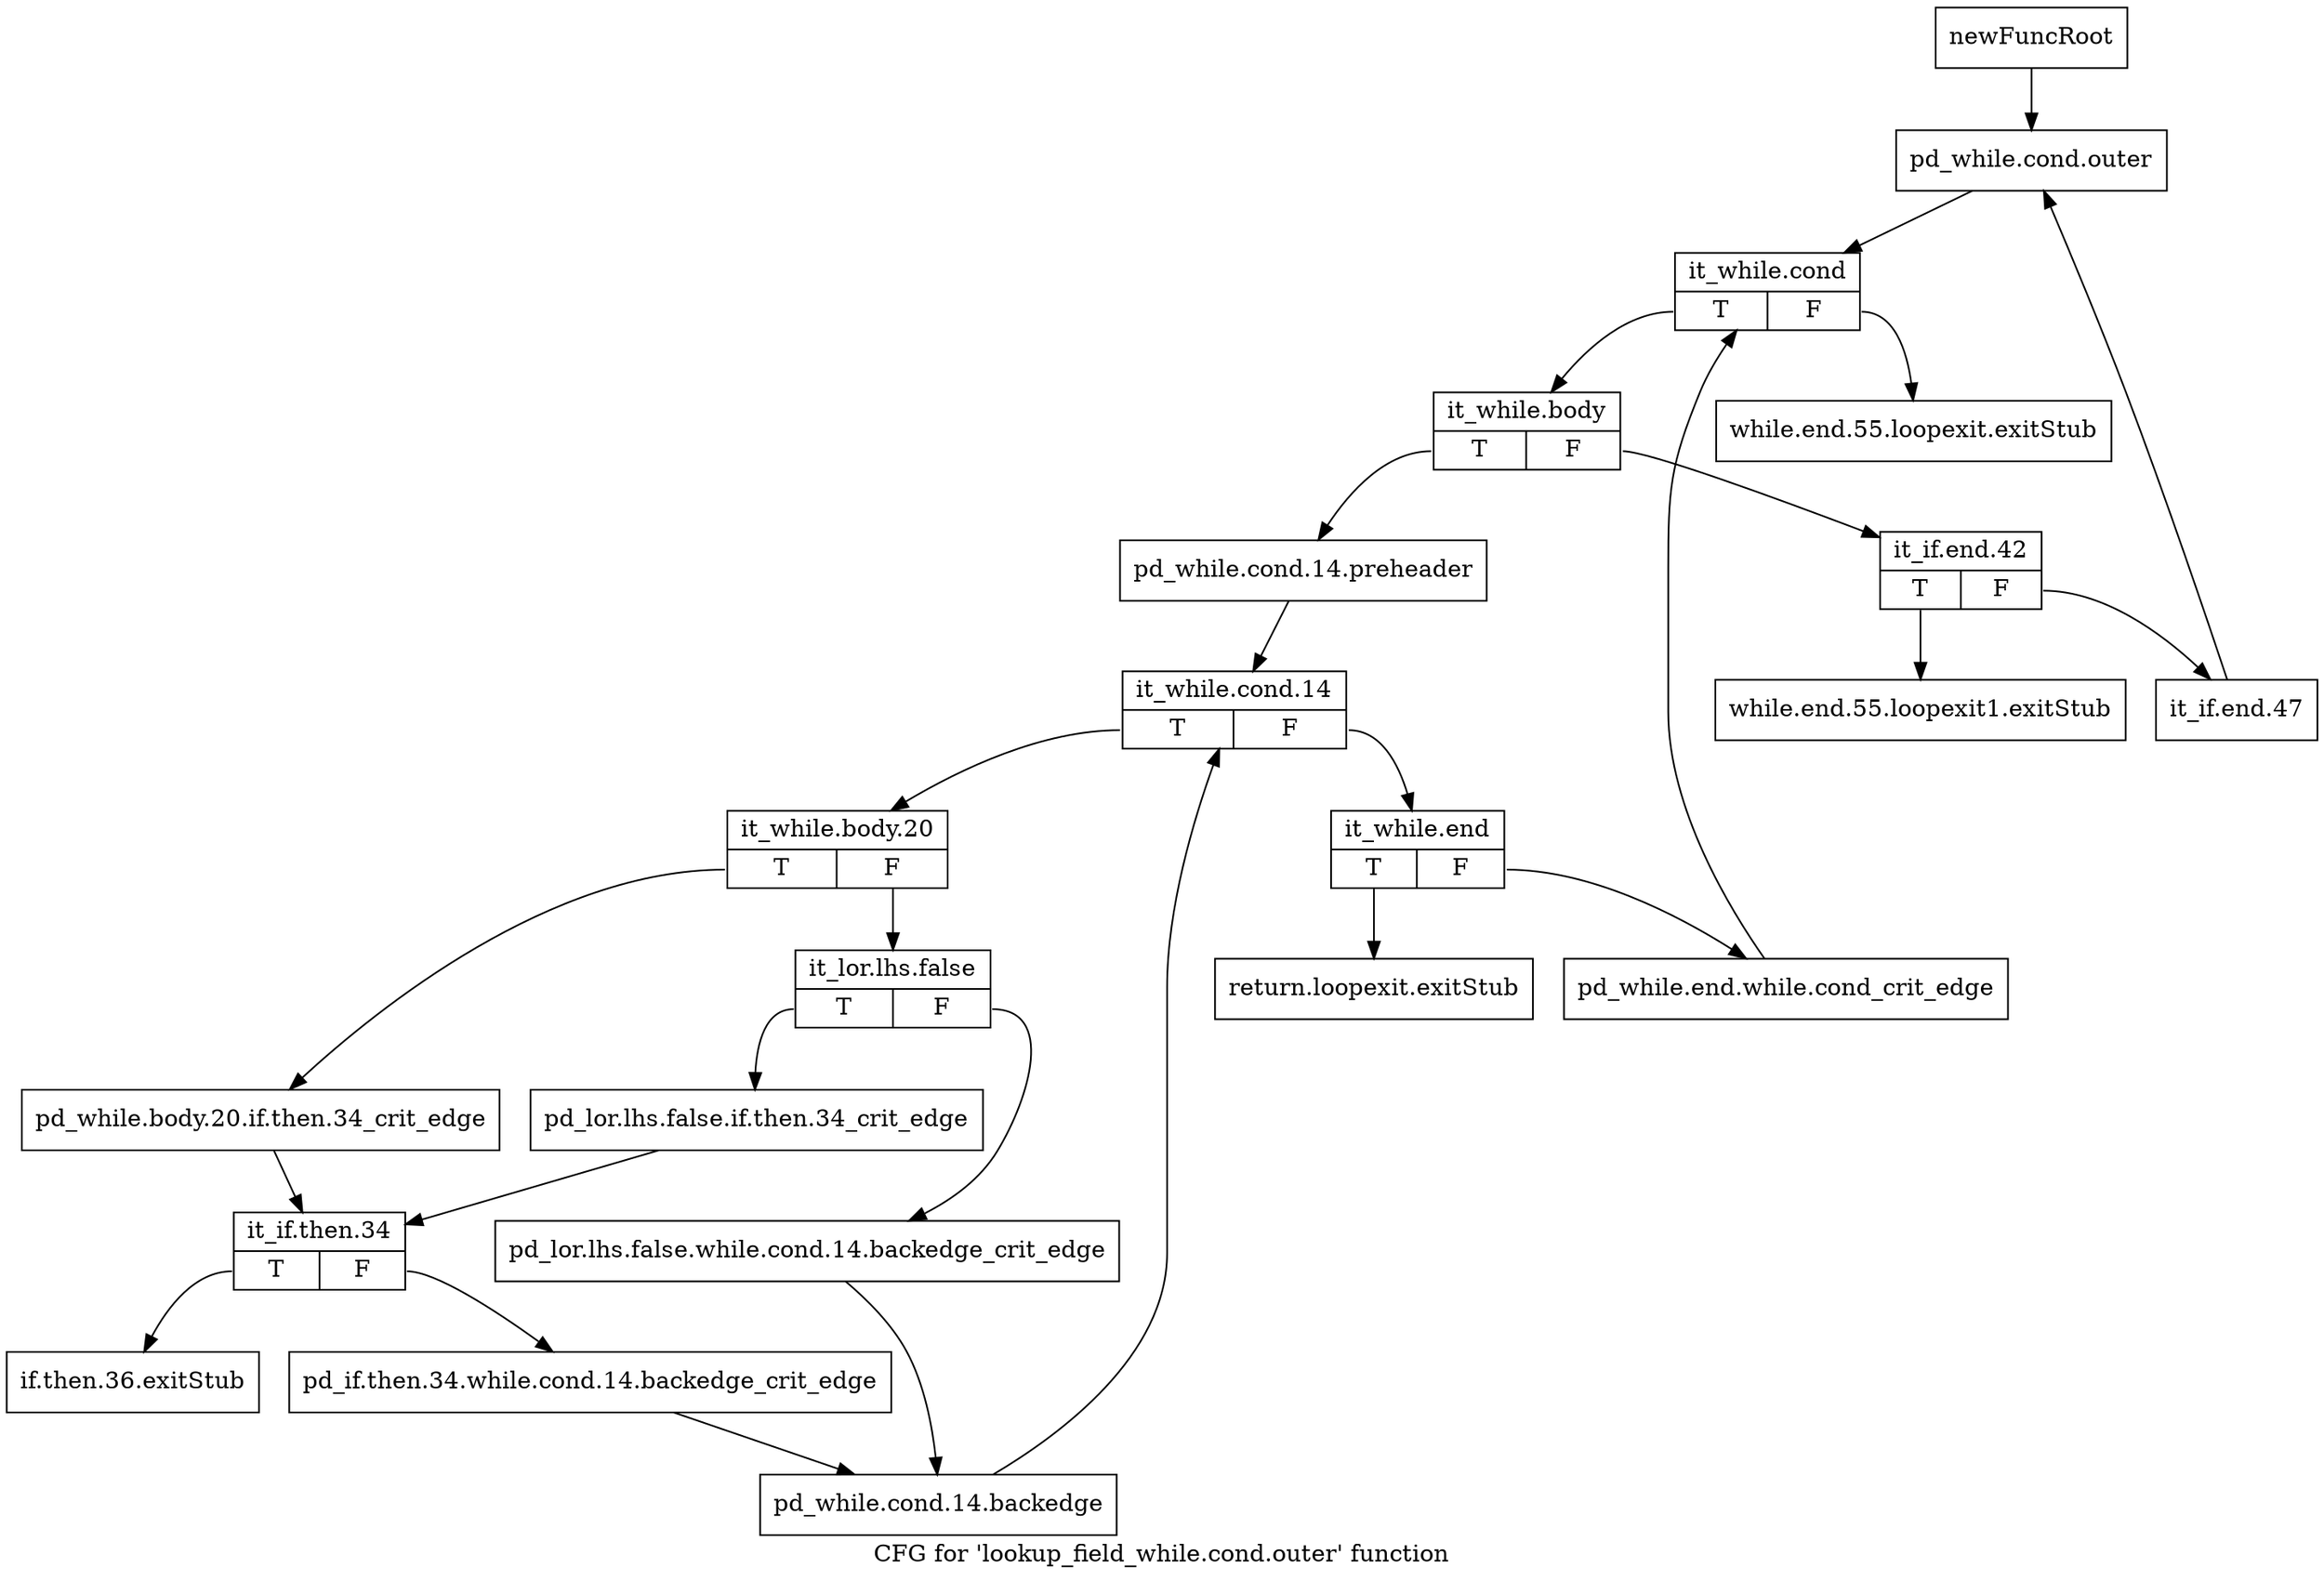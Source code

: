 digraph "CFG for 'lookup_field_while.cond.outer' function" {
	label="CFG for 'lookup_field_while.cond.outer' function";

	Node0xa076540 [shape=record,label="{newFuncRoot}"];
	Node0xa076540 -> Node0xa0bab30;
	Node0xa0ba9f0 [shape=record,label="{while.end.55.loopexit.exitStub}"];
	Node0xa0baa40 [shape=record,label="{while.end.55.loopexit1.exitStub}"];
	Node0xa0baa90 [shape=record,label="{return.loopexit.exitStub}"];
	Node0xa0baae0 [shape=record,label="{if.then.36.exitStub}"];
	Node0xa0bab30 [shape=record,label="{pd_while.cond.outer}"];
	Node0xa0bab30 -> Node0xa0bab80;
	Node0xa0bab80 [shape=record,label="{it_while.cond|{<s0>T|<s1>F}}"];
	Node0xa0bab80:s0 -> Node0xa0babd0;
	Node0xa0bab80:s1 -> Node0xa0ba9f0;
	Node0xa0babd0 [shape=record,label="{it_while.body|{<s0>T|<s1>F}}"];
	Node0xa0babd0:s0 -> Node0xa0bacc0;
	Node0xa0babd0:s1 -> Node0xa0bac20;
	Node0xa0bac20 [shape=record,label="{it_if.end.42|{<s0>T|<s1>F}}"];
	Node0xa0bac20:s0 -> Node0xa0baa40;
	Node0xa0bac20:s1 -> Node0xa0bac70;
	Node0xa0bac70 [shape=record,label="{it_if.end.47}"];
	Node0xa0bac70 -> Node0xa0bab30;
	Node0xa0bacc0 [shape=record,label="{pd_while.cond.14.preheader}"];
	Node0xa0bacc0 -> Node0xa0bad10;
	Node0xa0bad10 [shape=record,label="{it_while.cond.14|{<s0>T|<s1>F}}"];
	Node0xa0bad10:s0 -> Node0xa0bae00;
	Node0xa0bad10:s1 -> Node0xa0bad60;
	Node0xa0bad60 [shape=record,label="{it_while.end|{<s0>T|<s1>F}}"];
	Node0xa0bad60:s0 -> Node0xa0baa90;
	Node0xa0bad60:s1 -> Node0xa0badb0;
	Node0xa0badb0 [shape=record,label="{pd_while.end.while.cond_crit_edge}"];
	Node0xa0badb0 -> Node0xa0bab80;
	Node0xa0bae00 [shape=record,label="{it_while.body.20|{<s0>T|<s1>F}}"];
	Node0xa0bae00:s0 -> Node0xa0baf40;
	Node0xa0bae00:s1 -> Node0xa0bae50;
	Node0xa0bae50 [shape=record,label="{it_lor.lhs.false|{<s0>T|<s1>F}}"];
	Node0xa0bae50:s0 -> Node0xa0baef0;
	Node0xa0bae50:s1 -> Node0xa0baea0;
	Node0xa0baea0 [shape=record,label="{pd_lor.lhs.false.while.cond.14.backedge_crit_edge}"];
	Node0xa0baea0 -> Node0xa0bb030;
	Node0xa0baef0 [shape=record,label="{pd_lor.lhs.false.if.then.34_crit_edge}"];
	Node0xa0baef0 -> Node0xa0baf90;
	Node0xa0baf40 [shape=record,label="{pd_while.body.20.if.then.34_crit_edge}"];
	Node0xa0baf40 -> Node0xa0baf90;
	Node0xa0baf90 [shape=record,label="{it_if.then.34|{<s0>T|<s1>F}}"];
	Node0xa0baf90:s0 -> Node0xa0baae0;
	Node0xa0baf90:s1 -> Node0xa0bafe0;
	Node0xa0bafe0 [shape=record,label="{pd_if.then.34.while.cond.14.backedge_crit_edge}"];
	Node0xa0bafe0 -> Node0xa0bb030;
	Node0xa0bb030 [shape=record,label="{pd_while.cond.14.backedge}"];
	Node0xa0bb030 -> Node0xa0bad10;
}
